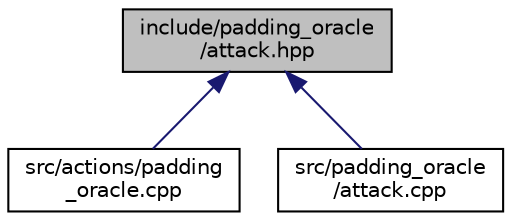 digraph "include/padding_oracle/attack.hpp"
{
 // LATEX_PDF_SIZE
  edge [fontname="Helvetica",fontsize="10",labelfontname="Helvetica",labelfontsize="10"];
  node [fontname="Helvetica",fontsize="10",shape=record];
  Node1 [label="include/padding_oracle\l/attack.hpp",height=0.2,width=0.4,color="black", fillcolor="grey75", style="filled", fontcolor="black",tooltip=" "];
  Node1 -> Node2 [dir="back",color="midnightblue",fontsize="10",style="solid",fontname="Helvetica"];
  Node2 [label="src/actions/padding\l_oracle.cpp",height=0.2,width=0.4,color="black", fillcolor="white", style="filled",URL="$padding__oracle_8cpp.html",tooltip=" "];
  Node1 -> Node3 [dir="back",color="midnightblue",fontsize="10",style="solid",fontname="Helvetica"];
  Node3 [label="src/padding_oracle\l/attack.cpp",height=0.2,width=0.4,color="black", fillcolor="white", style="filled",URL="$attack_8cpp.html",tooltip=" "];
}
